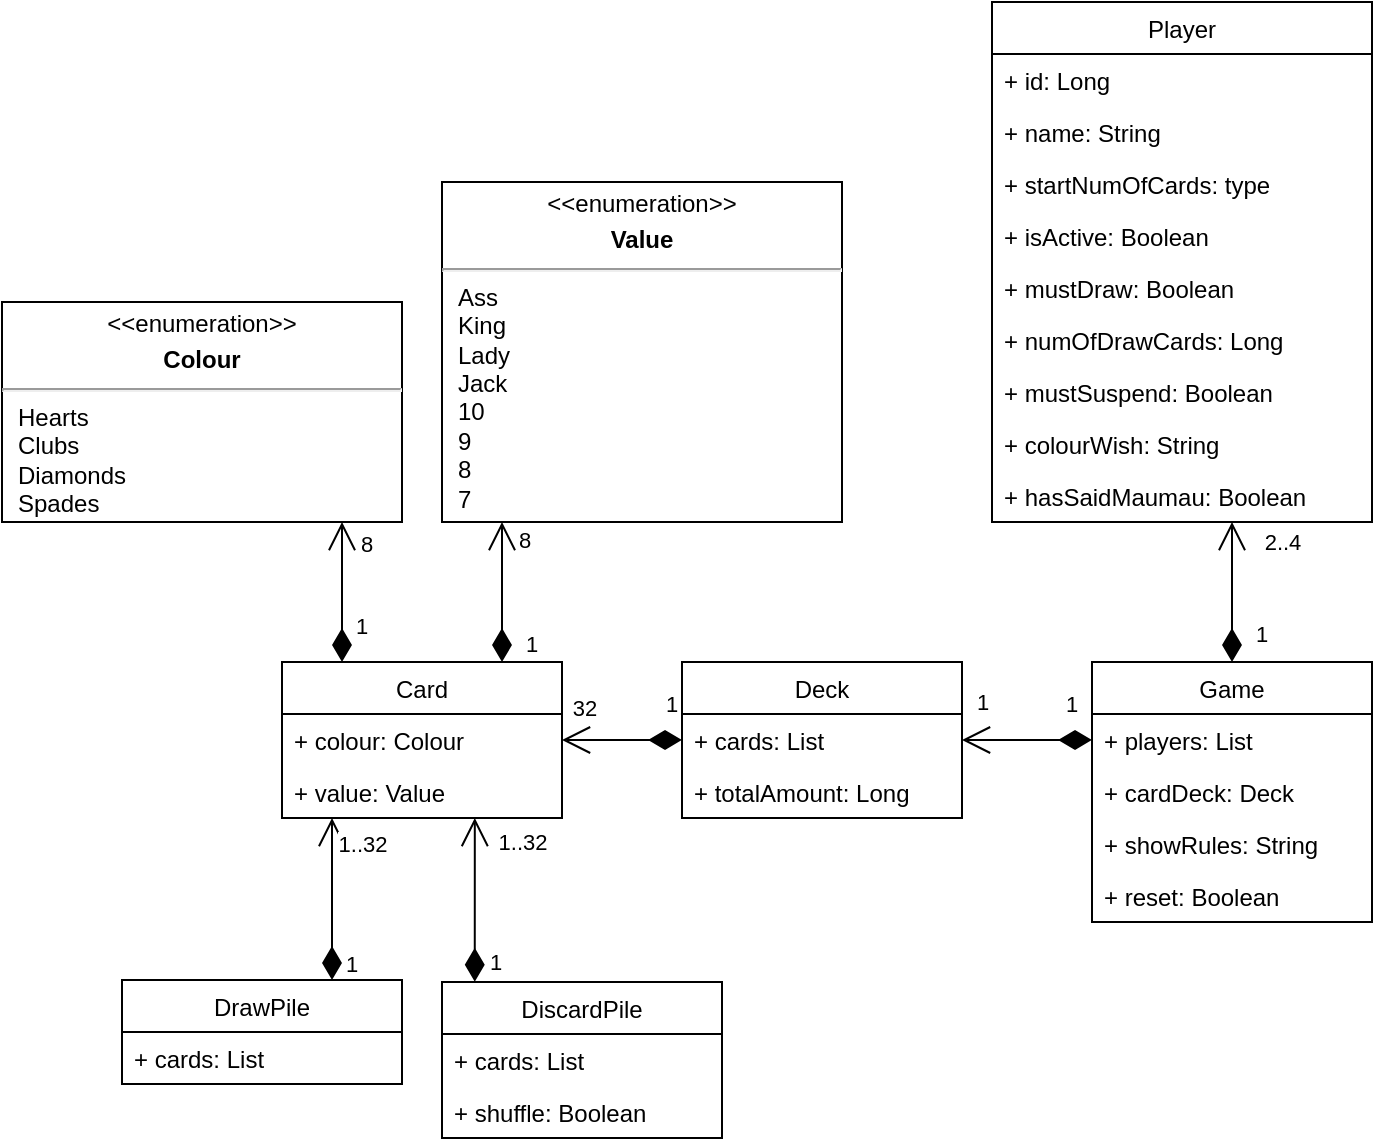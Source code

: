 <mxfile version="17.4.6" type="device"><diagram id="bj6Q8kGTr0pkgQq6tZRm" name="Seite-1"><mxGraphModel dx="705" dy="265" grid="1" gridSize="10" guides="1" tooltips="1" connect="1" arrows="1" fold="1" page="1" pageScale="1" pageWidth="827" pageHeight="1169" math="0" shadow="0"><root><mxCell id="0"/><mxCell id="1" parent="0"/><mxCell id="77sjMMR5Yvf_XChXpcGN-28" value="Card" style="swimlane;fontStyle=0;childLayout=stackLayout;horizontal=1;startSize=26;fillColor=none;horizontalStack=0;resizeParent=1;resizeParentMax=0;resizeLast=0;collapsible=1;marginBottom=0;" parent="1" vertex="1"><mxGeometry x="160" y="400" width="140" height="78" as="geometry"/></mxCell><mxCell id="77sjMMR5Yvf_XChXpcGN-29" value="+ colour: Colour" style="text;strokeColor=none;fillColor=none;align=left;verticalAlign=top;spacingLeft=4;spacingRight=4;overflow=hidden;rotatable=0;points=[[0,0.5],[1,0.5]];portConstraint=eastwest;" parent="77sjMMR5Yvf_XChXpcGN-28" vertex="1"><mxGeometry y="26" width="140" height="26" as="geometry"/></mxCell><mxCell id="77sjMMR5Yvf_XChXpcGN-30" value="+ value: Value" style="text;strokeColor=none;fillColor=none;align=left;verticalAlign=top;spacingLeft=4;spacingRight=4;overflow=hidden;rotatable=0;points=[[0,0.5],[1,0.5]];portConstraint=eastwest;" parent="77sjMMR5Yvf_XChXpcGN-28" vertex="1"><mxGeometry y="52" width="140" height="26" as="geometry"/></mxCell><mxCell id="77sjMMR5Yvf_XChXpcGN-31" value="Player" style="swimlane;fontStyle=0;childLayout=stackLayout;horizontal=1;startSize=26;fillColor=none;horizontalStack=0;resizeParent=1;resizeParentMax=0;resizeLast=0;collapsible=1;marginBottom=0;" parent="1" vertex="1"><mxGeometry x="515" y="70" width="190" height="260" as="geometry"/></mxCell><mxCell id="77sjMMR5Yvf_XChXpcGN-32" value="+ id: Long" style="text;strokeColor=none;fillColor=none;align=left;verticalAlign=top;spacingLeft=4;spacingRight=4;overflow=hidden;rotatable=0;points=[[0,0.5],[1,0.5]];portConstraint=eastwest;" parent="77sjMMR5Yvf_XChXpcGN-31" vertex="1"><mxGeometry y="26" width="190" height="26" as="geometry"/></mxCell><mxCell id="77sjMMR5Yvf_XChXpcGN-34" value="+ name: String" style="text;strokeColor=none;fillColor=none;align=left;verticalAlign=top;spacingLeft=4;spacingRight=4;overflow=hidden;rotatable=0;points=[[0,0.5],[1,0.5]];portConstraint=eastwest;" parent="77sjMMR5Yvf_XChXpcGN-31" vertex="1"><mxGeometry y="52" width="190" height="26" as="geometry"/></mxCell><mxCell id="77sjMMR5Yvf_XChXpcGN-33" value="+ startNumOfCards: type" style="text;strokeColor=none;fillColor=none;align=left;verticalAlign=top;spacingLeft=4;spacingRight=4;overflow=hidden;rotatable=0;points=[[0,0.5],[1,0.5]];portConstraint=eastwest;" parent="77sjMMR5Yvf_XChXpcGN-31" vertex="1"><mxGeometry y="78" width="190" height="26" as="geometry"/></mxCell><mxCell id="77sjMMR5Yvf_XChXpcGN-35" value="+ isActive: Boolean" style="text;strokeColor=none;fillColor=none;align=left;verticalAlign=top;spacingLeft=4;spacingRight=4;overflow=hidden;rotatable=0;points=[[0,0.5],[1,0.5]];portConstraint=eastwest;" parent="77sjMMR5Yvf_XChXpcGN-31" vertex="1"><mxGeometry y="104" width="190" height="26" as="geometry"/></mxCell><mxCell id="S1vb69_Zerg-ERHGtHPL-10" value="+ mustDraw: Boolean" style="text;strokeColor=none;fillColor=none;align=left;verticalAlign=top;spacingLeft=4;spacingRight=4;overflow=hidden;rotatable=0;points=[[0,0.5],[1,0.5]];portConstraint=eastwest;" vertex="1" parent="77sjMMR5Yvf_XChXpcGN-31"><mxGeometry y="130" width="190" height="26" as="geometry"/></mxCell><mxCell id="LWqvd5Fts955x7SQUY-z-13" value="+ numOfDrawCards: Long" style="text;strokeColor=none;fillColor=none;align=left;verticalAlign=top;spacingLeft=4;spacingRight=4;overflow=hidden;rotatable=0;points=[[0,0.5],[1,0.5]];portConstraint=eastwest;" parent="77sjMMR5Yvf_XChXpcGN-31" vertex="1"><mxGeometry y="156" width="190" height="26" as="geometry"/></mxCell><mxCell id="S1vb69_Zerg-ERHGtHPL-12" value="+ mustSuspend: Boolean" style="text;strokeColor=none;fillColor=none;align=left;verticalAlign=top;spacingLeft=4;spacingRight=4;overflow=hidden;rotatable=0;points=[[0,0.5],[1,0.5]];portConstraint=eastwest;" vertex="1" parent="77sjMMR5Yvf_XChXpcGN-31"><mxGeometry y="182" width="190" height="26" as="geometry"/></mxCell><mxCell id="S1vb69_Zerg-ERHGtHPL-13" value="+ colourWish: String" style="text;strokeColor=none;fillColor=none;align=left;verticalAlign=top;spacingLeft=4;spacingRight=4;overflow=hidden;rotatable=0;points=[[0,0.5],[1,0.5]];portConstraint=eastwest;" vertex="1" parent="77sjMMR5Yvf_XChXpcGN-31"><mxGeometry y="208" width="190" height="26" as="geometry"/></mxCell><mxCell id="77sjMMR5Yvf_XChXpcGN-36" value="+ hasSaidMaumau: Boolean" style="text;strokeColor=none;fillColor=none;align=left;verticalAlign=top;spacingLeft=4;spacingRight=4;overflow=hidden;rotatable=0;points=[[0,0.5],[1,0.5]];portConstraint=eastwest;" parent="77sjMMR5Yvf_XChXpcGN-31" vertex="1"><mxGeometry y="234" width="190" height="26" as="geometry"/></mxCell><mxCell id="77sjMMR5Yvf_XChXpcGN-37" value="Deck" style="swimlane;fontStyle=0;childLayout=stackLayout;horizontal=1;startSize=26;fillColor=none;horizontalStack=0;resizeParent=1;resizeParentMax=0;resizeLast=0;collapsible=1;marginBottom=0;" parent="1" vertex="1"><mxGeometry x="360" y="400" width="140" height="78" as="geometry"/></mxCell><mxCell id="77sjMMR5Yvf_XChXpcGN-38" value="+ cards: List" style="text;strokeColor=none;fillColor=none;align=left;verticalAlign=top;spacingLeft=4;spacingRight=4;overflow=hidden;rotatable=0;points=[[0,0.5],[1,0.5]];portConstraint=eastwest;" parent="77sjMMR5Yvf_XChXpcGN-37" vertex="1"><mxGeometry y="26" width="140" height="26" as="geometry"/></mxCell><mxCell id="77sjMMR5Yvf_XChXpcGN-39" value="+ totalAmount: Long" style="text;strokeColor=none;fillColor=none;align=left;verticalAlign=top;spacingLeft=4;spacingRight=4;overflow=hidden;rotatable=0;points=[[0,0.5],[1,0.5]];portConstraint=eastwest;" parent="77sjMMR5Yvf_XChXpcGN-37" vertex="1"><mxGeometry y="52" width="140" height="26" as="geometry"/></mxCell><mxCell id="77sjMMR5Yvf_XChXpcGN-40" value="DrawPile" style="swimlane;fontStyle=0;childLayout=stackLayout;horizontal=1;startSize=26;fillColor=none;horizontalStack=0;resizeParent=1;resizeParentMax=0;resizeLast=0;collapsible=1;marginBottom=0;" parent="1" vertex="1"><mxGeometry x="80" y="559" width="140" height="52" as="geometry"/></mxCell><mxCell id="77sjMMR5Yvf_XChXpcGN-41" value="+ cards: List" style="text;strokeColor=none;fillColor=none;align=left;verticalAlign=top;spacingLeft=4;spacingRight=4;overflow=hidden;rotatable=0;points=[[0,0.5],[1,0.5]];portConstraint=eastwest;" parent="77sjMMR5Yvf_XChXpcGN-40" vertex="1"><mxGeometry y="26" width="140" height="26" as="geometry"/></mxCell><mxCell id="77sjMMR5Yvf_XChXpcGN-42" value="DiscardPile" style="swimlane;fontStyle=0;childLayout=stackLayout;horizontal=1;startSize=26;fillColor=none;horizontalStack=0;resizeParent=1;resizeParentMax=0;resizeLast=0;collapsible=1;marginBottom=0;" parent="1" vertex="1"><mxGeometry x="240" y="560" width="140" height="78" as="geometry"/></mxCell><mxCell id="77sjMMR5Yvf_XChXpcGN-43" value="+ cards: List" style="text;strokeColor=none;fillColor=none;align=left;verticalAlign=top;spacingLeft=4;spacingRight=4;overflow=hidden;rotatable=0;points=[[0,0.5],[1,0.5]];portConstraint=eastwest;" parent="77sjMMR5Yvf_XChXpcGN-42" vertex="1"><mxGeometry y="26" width="140" height="26" as="geometry"/></mxCell><mxCell id="LWqvd5Fts955x7SQUY-z-17" value="+ shuffle: Boolean" style="text;strokeColor=none;fillColor=none;align=left;verticalAlign=top;spacingLeft=4;spacingRight=4;overflow=hidden;rotatable=0;points=[[0,0.5],[1,0.5]];portConstraint=eastwest;" parent="77sjMMR5Yvf_XChXpcGN-42" vertex="1"><mxGeometry y="52" width="140" height="26" as="geometry"/></mxCell><mxCell id="77sjMMR5Yvf_XChXpcGN-44" value="Game" style="swimlane;fontStyle=0;childLayout=stackLayout;horizontal=1;startSize=26;fillColor=none;horizontalStack=0;resizeParent=1;resizeParentMax=0;resizeLast=0;collapsible=1;marginBottom=0;" parent="1" vertex="1"><mxGeometry x="565" y="400" width="140" height="130" as="geometry"/></mxCell><mxCell id="77sjMMR5Yvf_XChXpcGN-45" value="+ players: List" style="text;strokeColor=none;fillColor=none;align=left;verticalAlign=top;spacingLeft=4;spacingRight=4;overflow=hidden;rotatable=0;points=[[0,0.5],[1,0.5]];portConstraint=eastwest;" parent="77sjMMR5Yvf_XChXpcGN-44" vertex="1"><mxGeometry y="26" width="140" height="26" as="geometry"/></mxCell><mxCell id="77sjMMR5Yvf_XChXpcGN-46" value="+ cardDeck: Deck" style="text;strokeColor=none;fillColor=none;align=left;verticalAlign=top;spacingLeft=4;spacingRight=4;overflow=hidden;rotatable=0;points=[[0,0.5],[1,0.5]];portConstraint=eastwest;" parent="77sjMMR5Yvf_XChXpcGN-44" vertex="1"><mxGeometry y="52" width="140" height="26" as="geometry"/></mxCell><mxCell id="S1vb69_Zerg-ERHGtHPL-9" value="+ showRules: String" style="text;strokeColor=none;fillColor=none;align=left;verticalAlign=top;spacingLeft=4;spacingRight=4;overflow=hidden;rotatable=0;points=[[0,0.5],[1,0.5]];portConstraint=eastwest;" vertex="1" parent="77sjMMR5Yvf_XChXpcGN-44"><mxGeometry y="78" width="140" height="26" as="geometry"/></mxCell><mxCell id="LWqvd5Fts955x7SQUY-z-15" value="+ reset: Boolean" style="text;strokeColor=none;fillColor=none;align=left;verticalAlign=top;spacingLeft=4;spacingRight=4;overflow=hidden;rotatable=0;points=[[0,0.5],[1,0.5]];portConstraint=eastwest;" parent="77sjMMR5Yvf_XChXpcGN-44" vertex="1"><mxGeometry y="104" width="140" height="26" as="geometry"/></mxCell><mxCell id="77sjMMR5Yvf_XChXpcGN-47" value="&lt;p style=&quot;margin: 0px ; margin-top: 4px ; text-align: center&quot;&gt;&amp;lt;&amp;lt;enumeration&amp;gt;&amp;gt;&lt;b&gt;&lt;br&gt;&lt;/b&gt;&lt;/p&gt;&lt;p style=&quot;margin: 0px ; margin-top: 4px ; text-align: center&quot;&gt;&lt;b&gt;Colour&lt;/b&gt;&lt;br&gt;&lt;b&gt;&lt;/b&gt;&lt;/p&gt;&lt;hr&gt;&lt;p style=&quot;margin: 0px ; margin-left: 8px ; text-align: left&quot;&gt;Hearts&lt;/p&gt;&lt;p style=&quot;margin: 0px ; margin-left: 8px ; text-align: left&quot;&gt;Clubs&lt;/p&gt;&lt;p style=&quot;margin: 0px ; margin-left: 8px ; text-align: left&quot;&gt;Diamonds&lt;/p&gt;&lt;p style=&quot;margin: 0px ; margin-left: 8px ; text-align: left&quot;&gt;Spades&lt;br&gt;&lt;/p&gt;&lt;p style=&quot;margin: 0px ; margin-left: 8px ; text-align: left&quot;&gt;&lt;br&gt;&lt;/p&gt;&lt;p style=&quot;margin: 0px ; margin-left: 8px ; text-align: left&quot;&gt;&lt;br&gt;&lt;/p&gt;" style="shape=rect;html=1;overflow=fill;whiteSpace=wrap;" parent="1" vertex="1"><mxGeometry x="20" y="220" width="200" height="110" as="geometry"/></mxCell><mxCell id="77sjMMR5Yvf_XChXpcGN-48" value="1" style="endArrow=open;html=1;endSize=12;startArrow=diamondThin;startSize=14;startFill=1;edgeStyle=orthogonalEdgeStyle;align=left;verticalAlign=bottom;rounded=0;" parent="1" source="77sjMMR5Yvf_XChXpcGN-37" target="77sjMMR5Yvf_XChXpcGN-28" edge="1"><mxGeometry x="-0.667" y="-9" relative="1" as="geometry"><mxPoint x="170" y="560" as="sourcePoint"/><mxPoint x="440" y="460" as="targetPoint"/><mxPoint as="offset"/><Array as="points"><mxPoint x="250" y="460"/><mxPoint x="250" y="460"/></Array></mxGeometry></mxCell><mxCell id="S1vb69_Zerg-ERHGtHPL-17" value="32" style="edgeLabel;html=1;align=center;verticalAlign=middle;resizable=0;points=[];" vertex="1" connectable="0" parent="77sjMMR5Yvf_XChXpcGN-48"><mxGeometry x="0.752" y="-1" relative="1" as="geometry"><mxPoint x="3" y="-15" as="offset"/></mxGeometry></mxCell><mxCell id="LWqvd5Fts955x7SQUY-z-18" value="1" style="endArrow=open;html=1;endSize=12;startArrow=diamondThin;startSize=14;startFill=1;edgeStyle=orthogonalEdgeStyle;align=left;verticalAlign=bottom;rounded=0;" parent="1" source="77sjMMR5Yvf_XChXpcGN-44" target="77sjMMR5Yvf_XChXpcGN-31" edge="1"><mxGeometry x="-0.857" y="-10" relative="1" as="geometry"><mxPoint x="530" y="300" as="sourcePoint"/><mxPoint x="690" y="300" as="targetPoint"/><Array as="points"><mxPoint x="590" y="262"/><mxPoint x="590" y="262"/></Array><mxPoint as="offset"/></mxGeometry></mxCell><mxCell id="S1vb69_Zerg-ERHGtHPL-5" value="2..4" style="edgeLabel;html=1;align=center;verticalAlign=middle;resizable=0;points=[];" vertex="1" connectable="0" parent="LWqvd5Fts955x7SQUY-z-18"><mxGeometry x="0.682" y="3" relative="1" as="geometry"><mxPoint x="28" y="-1" as="offset"/></mxGeometry></mxCell><mxCell id="S1vb69_Zerg-ERHGtHPL-1" value="1" style="endArrow=open;html=1;endSize=12;startArrow=diamondThin;startSize=14;startFill=1;edgeStyle=orthogonalEdgeStyle;align=left;verticalAlign=bottom;rounded=0;" edge="1" parent="1" source="77sjMMR5Yvf_XChXpcGN-28" target="77sjMMR5Yvf_XChXpcGN-47"><mxGeometry x="-0.743" y="-5" relative="1" as="geometry"><mxPoint x="90" y="360" as="sourcePoint"/><mxPoint x="250" y="360" as="targetPoint"/><Array as="points"><mxPoint x="190" y="360"/><mxPoint x="190" y="360"/></Array><mxPoint as="offset"/></mxGeometry></mxCell><mxCell id="S1vb69_Zerg-ERHGtHPL-2" value="8" style="edgeLabel;html=1;align=center;verticalAlign=middle;resizable=0;points=[];" vertex="1" connectable="0" parent="S1vb69_Zerg-ERHGtHPL-1"><mxGeometry x="0.759" y="-1" relative="1" as="geometry"><mxPoint x="11" y="2" as="offset"/></mxGeometry></mxCell><mxCell id="S1vb69_Zerg-ERHGtHPL-6" value="1" style="endArrow=open;html=1;endSize=12;startArrow=diamondThin;startSize=14;startFill=1;edgeStyle=orthogonalEdgeStyle;align=left;verticalAlign=bottom;rounded=0;" edge="1" parent="1" source="77sjMMR5Yvf_XChXpcGN-44" target="77sjMMR5Yvf_XChXpcGN-37"><mxGeometry x="-0.538" y="-9" relative="1" as="geometry"><mxPoint x="330" y="360" as="sourcePoint"/><mxPoint x="490" y="360" as="targetPoint"/><Array as="points"><mxPoint x="540" y="439"/><mxPoint x="540" y="439"/></Array><mxPoint as="offset"/></mxGeometry></mxCell><mxCell id="S1vb69_Zerg-ERHGtHPL-7" value="1" style="edgeLabel;html=1;align=center;verticalAlign=middle;resizable=0;points=[];" vertex="1" connectable="0" parent="S1vb69_Zerg-ERHGtHPL-6"><mxGeometry x="0.687" y="1" relative="1" as="geometry"><mxPoint y="-20" as="offset"/></mxGeometry></mxCell><mxCell id="S1vb69_Zerg-ERHGtHPL-14" value="&lt;p style=&quot;margin: 0px ; margin-top: 4px ; text-align: center&quot;&gt;&amp;lt;&amp;lt;enumeration&amp;gt;&amp;gt;&lt;b&gt;&lt;br&gt;&lt;/b&gt;&lt;/p&gt;&lt;p style=&quot;margin: 0px ; margin-top: 4px ; text-align: center&quot;&gt;&lt;b&gt;Value&lt;/b&gt;&lt;br&gt;&lt;b&gt;&lt;/b&gt;&lt;/p&gt;&lt;hr&gt;&lt;p style=&quot;margin: 0px ; margin-left: 8px ; text-align: left&quot;&gt;Ass&lt;/p&gt;&lt;p style=&quot;margin: 0px ; margin-left: 8px ; text-align: left&quot;&gt;King&lt;br&gt;&lt;/p&gt;&lt;p style=&quot;margin: 0px ; margin-left: 8px ; text-align: left&quot;&gt;Lady&lt;br&gt;&lt;/p&gt;&lt;p style=&quot;margin: 0px ; margin-left: 8px ; text-align: left&quot;&gt;Jack&lt;/p&gt;&lt;p style=&quot;margin: 0px ; margin-left: 8px ; text-align: left&quot;&gt;10&lt;/p&gt;&lt;p style=&quot;margin: 0px ; margin-left: 8px ; text-align: left&quot;&gt;9&lt;/p&gt;&lt;p style=&quot;margin: 0px ; margin-left: 8px ; text-align: left&quot;&gt;8&lt;/p&gt;&lt;p style=&quot;margin: 0px ; margin-left: 8px ; text-align: left&quot;&gt;7&lt;br&gt;&lt;/p&gt;&lt;p style=&quot;margin: 0px ; margin-left: 8px ; text-align: left&quot;&gt;&lt;br&gt;&lt;/p&gt;&lt;p style=&quot;margin: 0px ; margin-left: 8px ; text-align: left&quot;&gt;&lt;br&gt;&lt;/p&gt;" style="shape=rect;html=1;overflow=fill;whiteSpace=wrap;" vertex="1" parent="1"><mxGeometry x="240" y="160" width="200" height="170" as="geometry"/></mxCell><mxCell id="S1vb69_Zerg-ERHGtHPL-15" value="1" style="endArrow=open;html=1;endSize=12;startArrow=diamondThin;startSize=14;startFill=1;edgeStyle=orthogonalEdgeStyle;align=left;verticalAlign=bottom;rounded=0;" edge="1" parent="1" source="77sjMMR5Yvf_XChXpcGN-28" target="S1vb69_Zerg-ERHGtHPL-14"><mxGeometry x="-1" y="-10" relative="1" as="geometry"><mxPoint x="120" y="470" as="sourcePoint"/><mxPoint x="280" y="470" as="targetPoint"/><Array as="points"><mxPoint x="270" y="360"/><mxPoint x="270" y="360"/></Array><mxPoint as="offset"/></mxGeometry></mxCell><mxCell id="S1vb69_Zerg-ERHGtHPL-16" value="8" style="edgeLabel;html=1;align=center;verticalAlign=middle;resizable=0;points=[];" vertex="1" connectable="0" parent="1"><mxGeometry x="212.034" y="350.621" as="geometry"><mxPoint x="69" y="-12" as="offset"/></mxGeometry></mxCell><mxCell id="S1vb69_Zerg-ERHGtHPL-20" value="1" style="endArrow=open;html=1;endSize=12;startArrow=diamondThin;startSize=14;startFill=1;edgeStyle=orthogonalEdgeStyle;align=left;verticalAlign=bottom;rounded=0;exitX=0.75;exitY=0;exitDx=0;exitDy=0;" edge="1" parent="1" source="77sjMMR5Yvf_XChXpcGN-40" target="77sjMMR5Yvf_XChXpcGN-28"><mxGeometry x="-1" y="-5" relative="1" as="geometry"><mxPoint x="170" y="520" as="sourcePoint"/><mxPoint x="330" y="520" as="targetPoint"/><Array as="points"><mxPoint x="185" y="530"/><mxPoint x="185" y="530"/></Array><mxPoint y="1" as="offset"/></mxGeometry></mxCell><mxCell id="S1vb69_Zerg-ERHGtHPL-21" value="1..32" style="edgeLabel;html=1;align=center;verticalAlign=middle;resizable=0;points=[];" vertex="1" connectable="0" parent="S1vb69_Zerg-ERHGtHPL-20"><mxGeometry x="0.766" y="1" relative="1" as="geometry"><mxPoint x="16" y="3" as="offset"/></mxGeometry></mxCell><mxCell id="S1vb69_Zerg-ERHGtHPL-22" value="1" style="endArrow=open;html=1;endSize=12;startArrow=diamondThin;startSize=14;startFill=1;edgeStyle=orthogonalEdgeStyle;align=left;verticalAlign=bottom;rounded=0;exitX=0.117;exitY=-0.002;exitDx=0;exitDy=0;exitPerimeter=0;" edge="1" parent="1" source="77sjMMR5Yvf_XChXpcGN-42" target="77sjMMR5Yvf_XChXpcGN-28"><mxGeometry x="-0.979" y="-6" relative="1" as="geometry"><mxPoint x="260" y="520" as="sourcePoint"/><mxPoint x="420" y="520" as="targetPoint"/><Array as="points"><mxPoint x="256" y="500"/><mxPoint x="256" y="500"/></Array><mxPoint as="offset"/></mxGeometry></mxCell><mxCell id="S1vb69_Zerg-ERHGtHPL-23" value="1..32" style="edgeLabel;html=1;align=center;verticalAlign=middle;resizable=0;points=[];" vertex="1" connectable="0" parent="1"><mxGeometry x="280" y="490.001" as="geometry"/></mxCell></root></mxGraphModel></diagram></mxfile>